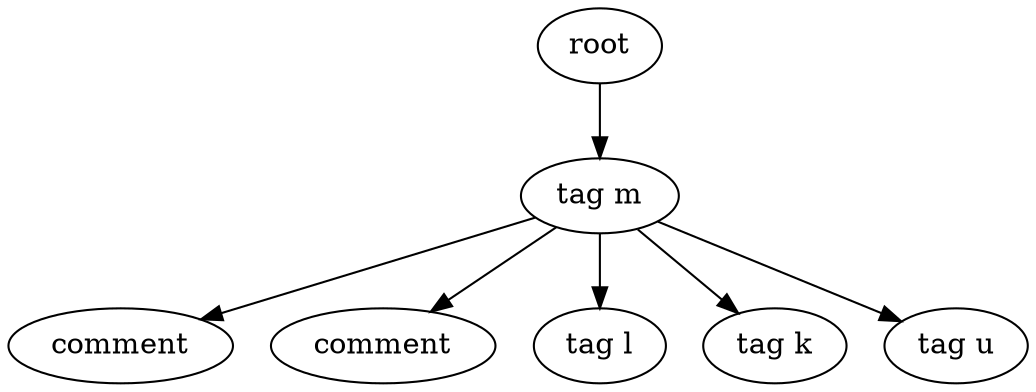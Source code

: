 digraph Tree{
0[label="root"];
0->00
00[label="tag m"];
00->000
000[label="comment"];
00->001
001[label="comment"];
00->002
002[label="tag l"];
00->003
003[label="tag k"];
00->004
004[label="tag u"];
}

